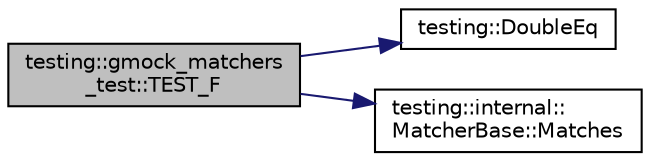 digraph "testing::gmock_matchers_test::TEST_F"
{
  edge [fontname="Helvetica",fontsize="10",labelfontname="Helvetica",labelfontsize="10"];
  node [fontname="Helvetica",fontsize="10",shape=record];
  rankdir="LR";
  Node2177 [label="testing::gmock_matchers\l_test::TEST_F",height=0.2,width=0.4,color="black", fillcolor="grey75", style="filled", fontcolor="black"];
  Node2177 -> Node2178 [color="midnightblue",fontsize="10",style="solid",fontname="Helvetica"];
  Node2178 [label="testing::DoubleEq",height=0.2,width=0.4,color="black", fillcolor="white", style="filled",URL="$d0/d75/namespacetesting.html#a1f49f9d97f03bfa4db26888f03486a9f"];
  Node2177 -> Node2179 [color="midnightblue",fontsize="10",style="solid",fontname="Helvetica"];
  Node2179 [label="testing::internal::\lMatcherBase::Matches",height=0.2,width=0.4,color="black", fillcolor="white", style="filled",URL="$df/d93/classtesting_1_1internal_1_1_matcher_base.html#a3b479673ff40cac1a7d548e91d789cb2"];
}

